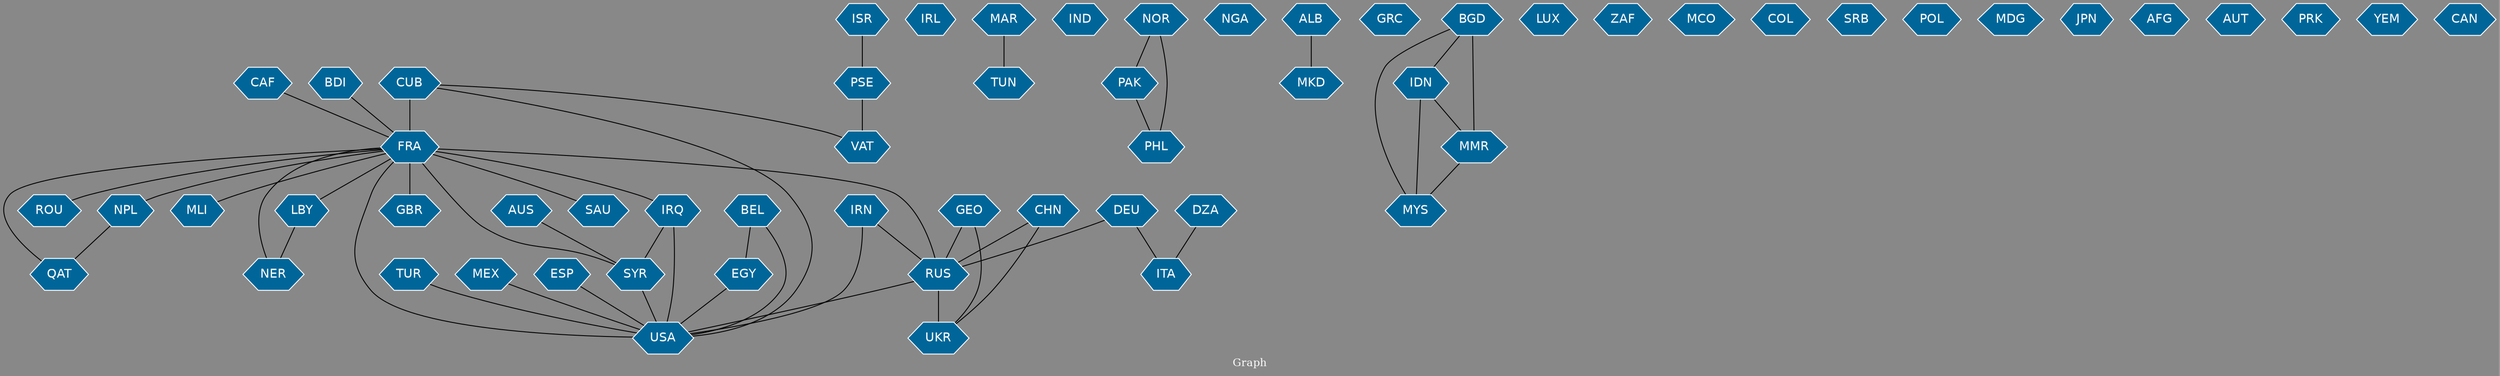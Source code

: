 // Countries together in item graph
graph {
	graph [bgcolor="#888888" fontcolor=white fontsize=12 label="Graph" outputorder=edgesfirst overlap=prism]
	node [color=white fillcolor="#006699" fontcolor=white fontname=Helvetica shape=hexagon style=filled]
	edge [arrowhead=open color=black fontcolor=white fontname=Courier fontsize=12]
		FRA [label=FRA]
		CUB [label=CUB]
		IRL [label=IRL]
		RUS [label=RUS]
		EGY [label=EGY]
		MAR [label=MAR]
		TUN [label=TUN]
		SYR [label=SYR]
		USA [label=USA]
		ITA [label=ITA]
		ISR [label=ISR]
		PSE [label=PSE]
		IND [label=IND]
		PAK [label=PAK]
		GBR [label=GBR]
		NGA [label=NGA]
		IRN [label=IRN]
		MKD [label=MKD]
		TUR [label=TUR]
		NPL [label=NPL]
		BEL [label=BEL]
		GRC [label=GRC]
		CAF [label=CAF]
		VAT [label=VAT]
		DEU [label=DEU]
		MYS [label=MYS]
		GEO [label=GEO]
		UKR [label=UKR]
		IRQ [label=IRQ]
		BDI [label=BDI]
		LUX [label=LUX]
		SAU [label=SAU]
		ZAF [label=ZAF]
		MEX [label=MEX]
		LBY [label=LBY]
		NER [label=NER]
		MCO [label=MCO]
		IDN [label=IDN]
		ALB [label=ALB]
		BGD [label=BGD]
		MMR [label=MMR]
		CHN [label=CHN]
		ROU [label=ROU]
		ESP [label=ESP]
		NOR [label=NOR]
		PHL [label=PHL]
		DZA [label=DZA]
		COL [label=COL]
		SRB [label=SRB]
		QAT [label=QAT]
		MLI [label=MLI]
		POL [label=POL]
		MDG [label=MDG]
		JPN [label=JPN]
		AFG [label=AFG]
		AUT [label=AUT]
		PRK [label=PRK]
		YEM [label=YEM]
		CAN [label=CAN]
		AUS [label=AUS]
			NOR -- PAK [weight=1]
			IRN -- RUS [weight=1]
			FRA -- USA [weight=3]
			SYR -- USA [weight=2]
			IDN -- MYS [weight=2]
			ISR -- PSE [weight=6]
			DEU -- RUS [weight=1]
			BGD -- MMR [weight=2]
			CUB -- FRA [weight=13]
			FRA -- GBR [weight=5]
			CUB -- USA [weight=1]
			BEL -- EGY [weight=1]
			CAF -- FRA [weight=6]
			IRQ -- USA [weight=2]
			NPL -- QAT [weight=1]
			ALB -- MKD [weight=2]
			BDI -- FRA [weight=2]
			FRA -- ROU [weight=1]
			IDN -- MMR [weight=1]
			FRA -- NER [weight=1]
			FRA -- IRQ [weight=8]
			FRA -- LBY [weight=2]
			DEU -- ITA [weight=1]
			BEL -- USA [weight=1]
			AUS -- SYR [weight=1]
			MMR -- MYS [weight=1]
			LBY -- NER [weight=1]
			NOR -- PHL [weight=1]
			CHN -- RUS [weight=1]
			FRA -- SYR [weight=1]
			MEX -- USA [weight=1]
			EGY -- USA [weight=2]
			DZA -- ITA [weight=1]
			BGD -- MYS [weight=1]
			FRA -- QAT [weight=1]
			PSE -- VAT [weight=2]
			FRA -- SAU [weight=3]
			RUS -- USA [weight=1]
			CHN -- UKR [weight=1]
			BGD -- IDN [weight=1]
			CUB -- VAT [weight=2]
			RUS -- UKR [weight=7]
			IRQ -- SYR [weight=2]
			FRA -- RUS [weight=1]
			IRN -- USA [weight=1]
			GEO -- UKR [weight=1]
			MAR -- TUN [weight=1]
			PAK -- PHL [weight=1]
			ESP -- USA [weight=1]
			TUR -- USA [weight=1]
			FRA -- MLI [weight=1]
			FRA -- NPL [weight=9]
			GEO -- RUS [weight=1]
}